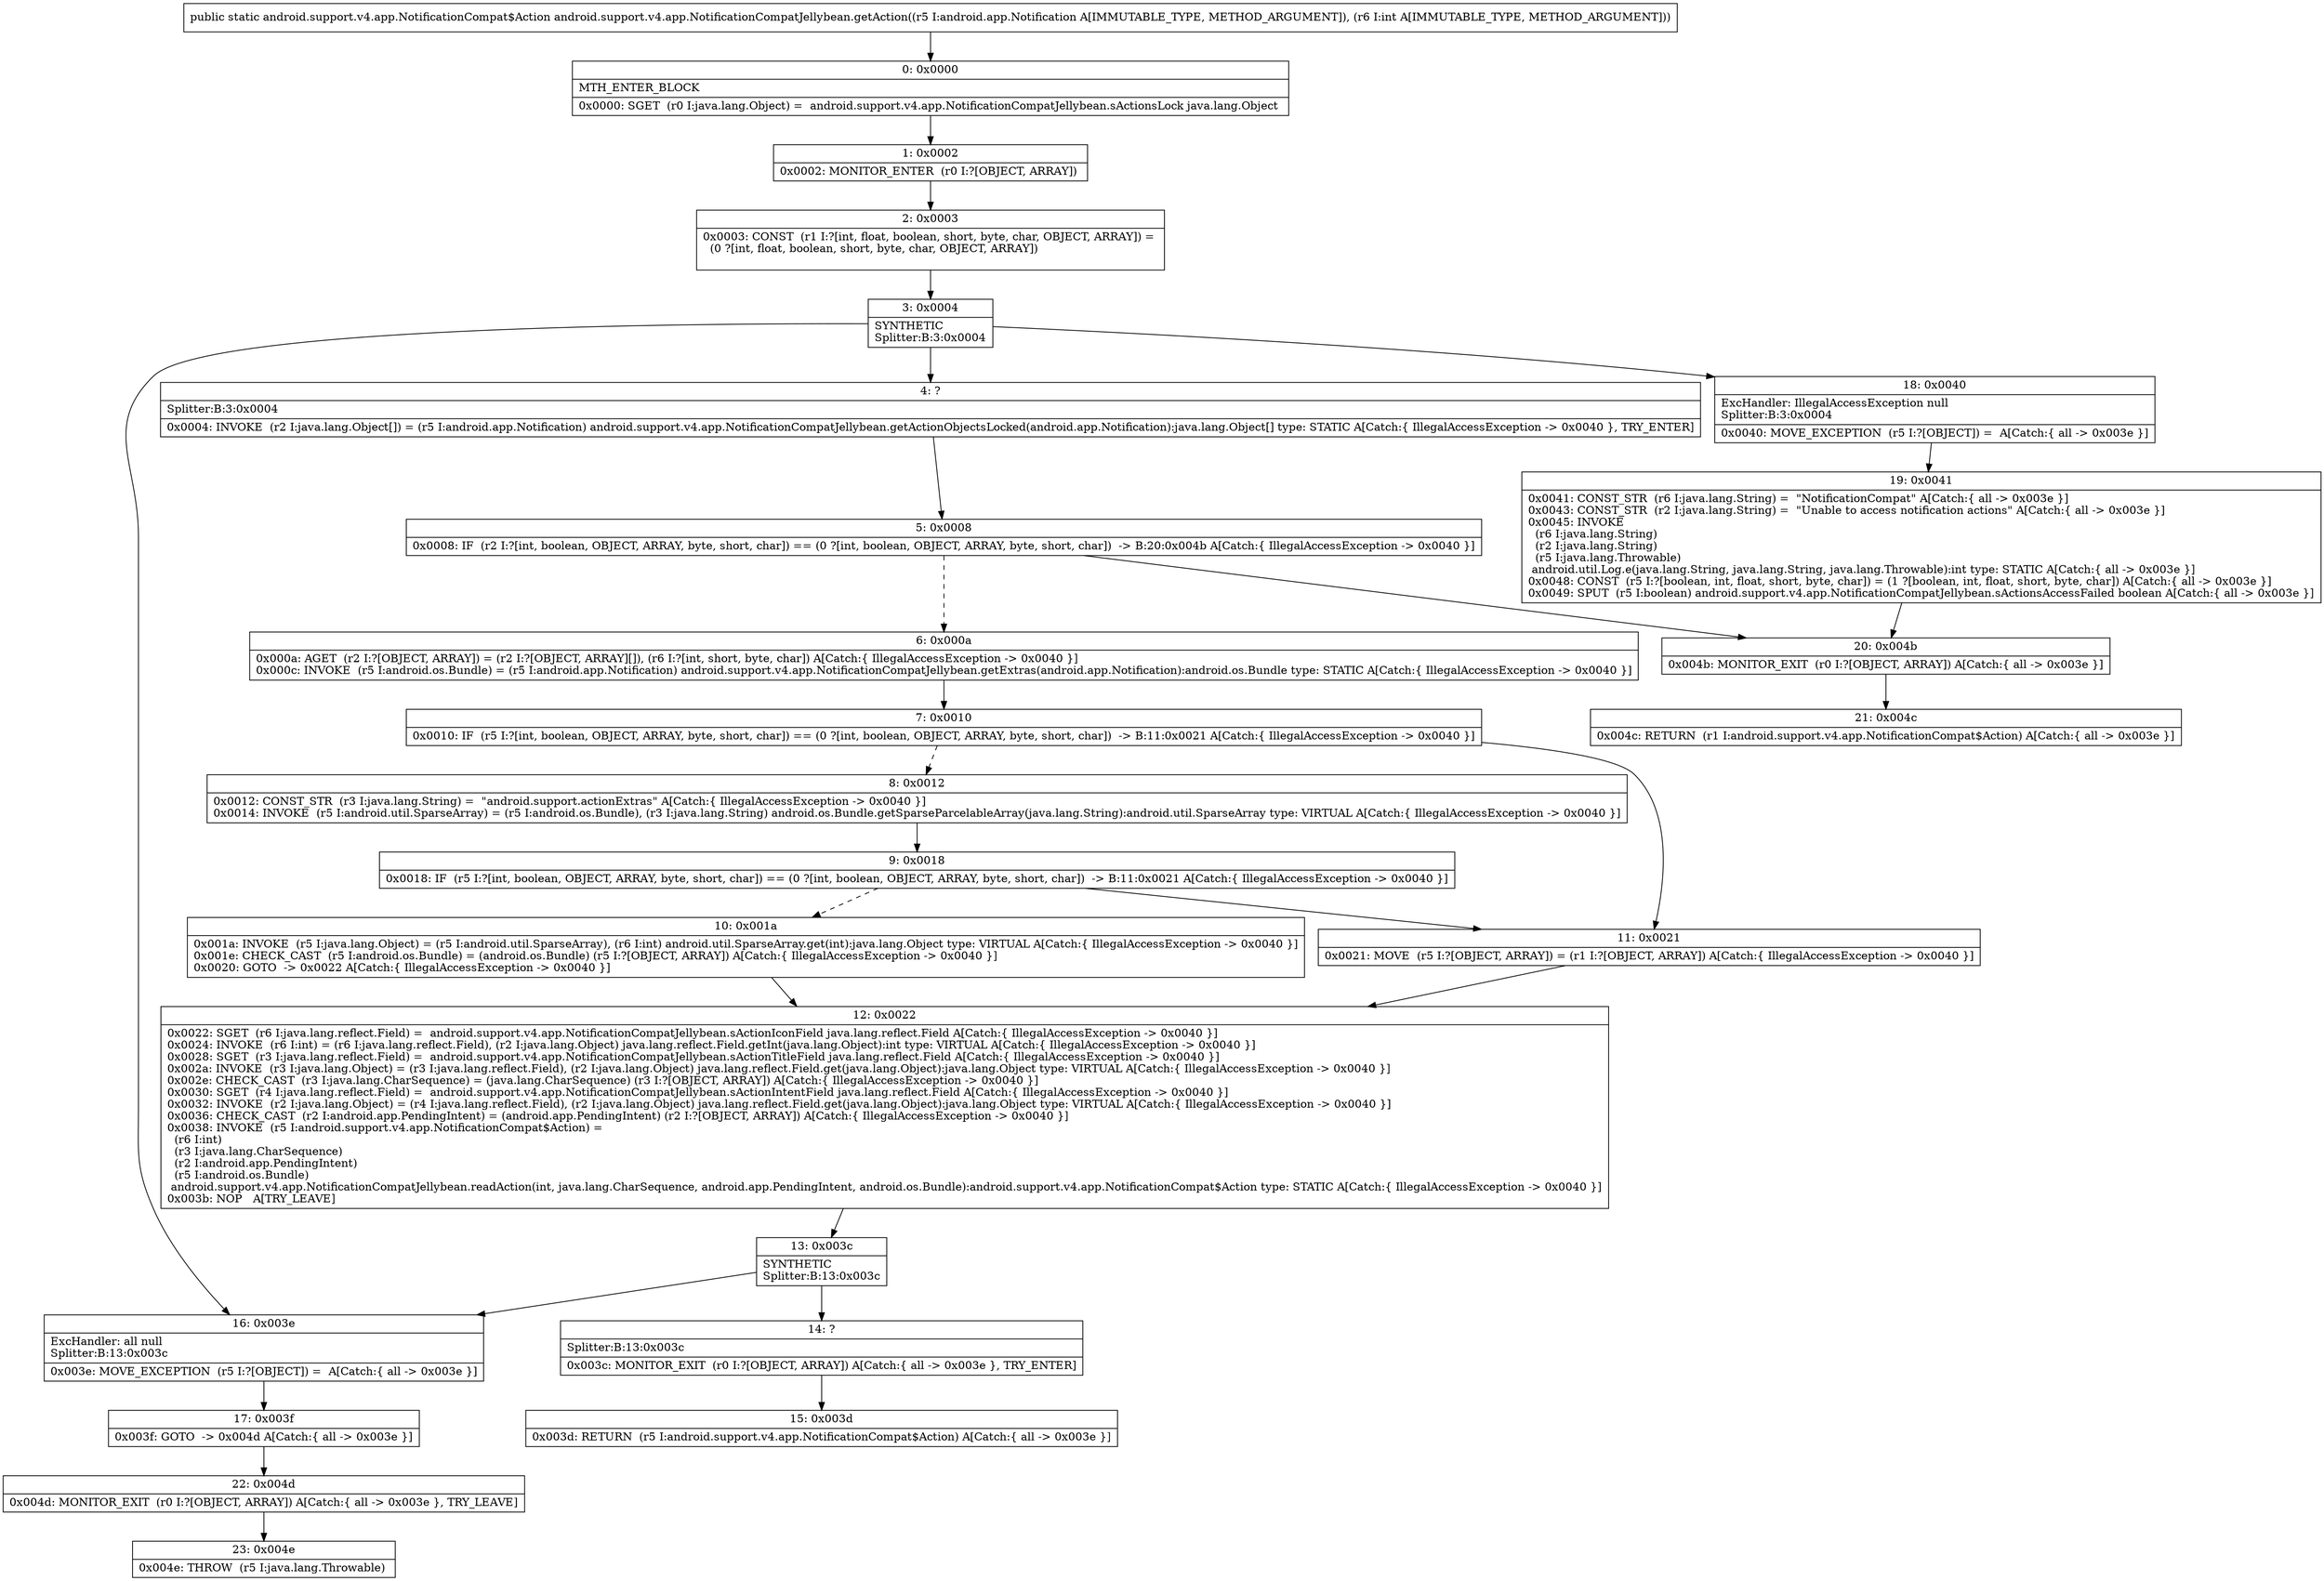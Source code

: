 digraph "CFG forandroid.support.v4.app.NotificationCompatJellybean.getAction(Landroid\/app\/Notification;I)Landroid\/support\/v4\/app\/NotificationCompat$Action;" {
Node_0 [shape=record,label="{0\:\ 0x0000|MTH_ENTER_BLOCK\l|0x0000: SGET  (r0 I:java.lang.Object) =  android.support.v4.app.NotificationCompatJellybean.sActionsLock java.lang.Object \l}"];
Node_1 [shape=record,label="{1\:\ 0x0002|0x0002: MONITOR_ENTER  (r0 I:?[OBJECT, ARRAY]) \l}"];
Node_2 [shape=record,label="{2\:\ 0x0003|0x0003: CONST  (r1 I:?[int, float, boolean, short, byte, char, OBJECT, ARRAY]) = \l  (0 ?[int, float, boolean, short, byte, char, OBJECT, ARRAY])\l \l}"];
Node_3 [shape=record,label="{3\:\ 0x0004|SYNTHETIC\lSplitter:B:3:0x0004\l}"];
Node_4 [shape=record,label="{4\:\ ?|Splitter:B:3:0x0004\l|0x0004: INVOKE  (r2 I:java.lang.Object[]) = (r5 I:android.app.Notification) android.support.v4.app.NotificationCompatJellybean.getActionObjectsLocked(android.app.Notification):java.lang.Object[] type: STATIC A[Catch:\{ IllegalAccessException \-\> 0x0040 \}, TRY_ENTER]\l}"];
Node_5 [shape=record,label="{5\:\ 0x0008|0x0008: IF  (r2 I:?[int, boolean, OBJECT, ARRAY, byte, short, char]) == (0 ?[int, boolean, OBJECT, ARRAY, byte, short, char])  \-\> B:20:0x004b A[Catch:\{ IllegalAccessException \-\> 0x0040 \}]\l}"];
Node_6 [shape=record,label="{6\:\ 0x000a|0x000a: AGET  (r2 I:?[OBJECT, ARRAY]) = (r2 I:?[OBJECT, ARRAY][]), (r6 I:?[int, short, byte, char]) A[Catch:\{ IllegalAccessException \-\> 0x0040 \}]\l0x000c: INVOKE  (r5 I:android.os.Bundle) = (r5 I:android.app.Notification) android.support.v4.app.NotificationCompatJellybean.getExtras(android.app.Notification):android.os.Bundle type: STATIC A[Catch:\{ IllegalAccessException \-\> 0x0040 \}]\l}"];
Node_7 [shape=record,label="{7\:\ 0x0010|0x0010: IF  (r5 I:?[int, boolean, OBJECT, ARRAY, byte, short, char]) == (0 ?[int, boolean, OBJECT, ARRAY, byte, short, char])  \-\> B:11:0x0021 A[Catch:\{ IllegalAccessException \-\> 0x0040 \}]\l}"];
Node_8 [shape=record,label="{8\:\ 0x0012|0x0012: CONST_STR  (r3 I:java.lang.String) =  \"android.support.actionExtras\" A[Catch:\{ IllegalAccessException \-\> 0x0040 \}]\l0x0014: INVOKE  (r5 I:android.util.SparseArray) = (r5 I:android.os.Bundle), (r3 I:java.lang.String) android.os.Bundle.getSparseParcelableArray(java.lang.String):android.util.SparseArray type: VIRTUAL A[Catch:\{ IllegalAccessException \-\> 0x0040 \}]\l}"];
Node_9 [shape=record,label="{9\:\ 0x0018|0x0018: IF  (r5 I:?[int, boolean, OBJECT, ARRAY, byte, short, char]) == (0 ?[int, boolean, OBJECT, ARRAY, byte, short, char])  \-\> B:11:0x0021 A[Catch:\{ IllegalAccessException \-\> 0x0040 \}]\l}"];
Node_10 [shape=record,label="{10\:\ 0x001a|0x001a: INVOKE  (r5 I:java.lang.Object) = (r5 I:android.util.SparseArray), (r6 I:int) android.util.SparseArray.get(int):java.lang.Object type: VIRTUAL A[Catch:\{ IllegalAccessException \-\> 0x0040 \}]\l0x001e: CHECK_CAST  (r5 I:android.os.Bundle) = (android.os.Bundle) (r5 I:?[OBJECT, ARRAY]) A[Catch:\{ IllegalAccessException \-\> 0x0040 \}]\l0x0020: GOTO  \-\> 0x0022 A[Catch:\{ IllegalAccessException \-\> 0x0040 \}]\l}"];
Node_11 [shape=record,label="{11\:\ 0x0021|0x0021: MOVE  (r5 I:?[OBJECT, ARRAY]) = (r1 I:?[OBJECT, ARRAY]) A[Catch:\{ IllegalAccessException \-\> 0x0040 \}]\l}"];
Node_12 [shape=record,label="{12\:\ 0x0022|0x0022: SGET  (r6 I:java.lang.reflect.Field) =  android.support.v4.app.NotificationCompatJellybean.sActionIconField java.lang.reflect.Field A[Catch:\{ IllegalAccessException \-\> 0x0040 \}]\l0x0024: INVOKE  (r6 I:int) = (r6 I:java.lang.reflect.Field), (r2 I:java.lang.Object) java.lang.reflect.Field.getInt(java.lang.Object):int type: VIRTUAL A[Catch:\{ IllegalAccessException \-\> 0x0040 \}]\l0x0028: SGET  (r3 I:java.lang.reflect.Field) =  android.support.v4.app.NotificationCompatJellybean.sActionTitleField java.lang.reflect.Field A[Catch:\{ IllegalAccessException \-\> 0x0040 \}]\l0x002a: INVOKE  (r3 I:java.lang.Object) = (r3 I:java.lang.reflect.Field), (r2 I:java.lang.Object) java.lang.reflect.Field.get(java.lang.Object):java.lang.Object type: VIRTUAL A[Catch:\{ IllegalAccessException \-\> 0x0040 \}]\l0x002e: CHECK_CAST  (r3 I:java.lang.CharSequence) = (java.lang.CharSequence) (r3 I:?[OBJECT, ARRAY]) A[Catch:\{ IllegalAccessException \-\> 0x0040 \}]\l0x0030: SGET  (r4 I:java.lang.reflect.Field) =  android.support.v4.app.NotificationCompatJellybean.sActionIntentField java.lang.reflect.Field A[Catch:\{ IllegalAccessException \-\> 0x0040 \}]\l0x0032: INVOKE  (r2 I:java.lang.Object) = (r4 I:java.lang.reflect.Field), (r2 I:java.lang.Object) java.lang.reflect.Field.get(java.lang.Object):java.lang.Object type: VIRTUAL A[Catch:\{ IllegalAccessException \-\> 0x0040 \}]\l0x0036: CHECK_CAST  (r2 I:android.app.PendingIntent) = (android.app.PendingIntent) (r2 I:?[OBJECT, ARRAY]) A[Catch:\{ IllegalAccessException \-\> 0x0040 \}]\l0x0038: INVOKE  (r5 I:android.support.v4.app.NotificationCompat$Action) = \l  (r6 I:int)\l  (r3 I:java.lang.CharSequence)\l  (r2 I:android.app.PendingIntent)\l  (r5 I:android.os.Bundle)\l android.support.v4.app.NotificationCompatJellybean.readAction(int, java.lang.CharSequence, android.app.PendingIntent, android.os.Bundle):android.support.v4.app.NotificationCompat$Action type: STATIC A[Catch:\{ IllegalAccessException \-\> 0x0040 \}]\l0x003b: NOP   A[TRY_LEAVE]\l}"];
Node_13 [shape=record,label="{13\:\ 0x003c|SYNTHETIC\lSplitter:B:13:0x003c\l}"];
Node_14 [shape=record,label="{14\:\ ?|Splitter:B:13:0x003c\l|0x003c: MONITOR_EXIT  (r0 I:?[OBJECT, ARRAY]) A[Catch:\{ all \-\> 0x003e \}, TRY_ENTER]\l}"];
Node_15 [shape=record,label="{15\:\ 0x003d|0x003d: RETURN  (r5 I:android.support.v4.app.NotificationCompat$Action) A[Catch:\{ all \-\> 0x003e \}]\l}"];
Node_16 [shape=record,label="{16\:\ 0x003e|ExcHandler: all null\lSplitter:B:13:0x003c\l|0x003e: MOVE_EXCEPTION  (r5 I:?[OBJECT]) =  A[Catch:\{ all \-\> 0x003e \}]\l}"];
Node_17 [shape=record,label="{17\:\ 0x003f|0x003f: GOTO  \-\> 0x004d A[Catch:\{ all \-\> 0x003e \}]\l}"];
Node_18 [shape=record,label="{18\:\ 0x0040|ExcHandler: IllegalAccessException null\lSplitter:B:3:0x0004\l|0x0040: MOVE_EXCEPTION  (r5 I:?[OBJECT]) =  A[Catch:\{ all \-\> 0x003e \}]\l}"];
Node_19 [shape=record,label="{19\:\ 0x0041|0x0041: CONST_STR  (r6 I:java.lang.String) =  \"NotificationCompat\" A[Catch:\{ all \-\> 0x003e \}]\l0x0043: CONST_STR  (r2 I:java.lang.String) =  \"Unable to access notification actions\" A[Catch:\{ all \-\> 0x003e \}]\l0x0045: INVOKE  \l  (r6 I:java.lang.String)\l  (r2 I:java.lang.String)\l  (r5 I:java.lang.Throwable)\l android.util.Log.e(java.lang.String, java.lang.String, java.lang.Throwable):int type: STATIC A[Catch:\{ all \-\> 0x003e \}]\l0x0048: CONST  (r5 I:?[boolean, int, float, short, byte, char]) = (1 ?[boolean, int, float, short, byte, char]) A[Catch:\{ all \-\> 0x003e \}]\l0x0049: SPUT  (r5 I:boolean) android.support.v4.app.NotificationCompatJellybean.sActionsAccessFailed boolean A[Catch:\{ all \-\> 0x003e \}]\l}"];
Node_20 [shape=record,label="{20\:\ 0x004b|0x004b: MONITOR_EXIT  (r0 I:?[OBJECT, ARRAY]) A[Catch:\{ all \-\> 0x003e \}]\l}"];
Node_21 [shape=record,label="{21\:\ 0x004c|0x004c: RETURN  (r1 I:android.support.v4.app.NotificationCompat$Action) A[Catch:\{ all \-\> 0x003e \}]\l}"];
Node_22 [shape=record,label="{22\:\ 0x004d|0x004d: MONITOR_EXIT  (r0 I:?[OBJECT, ARRAY]) A[Catch:\{ all \-\> 0x003e \}, TRY_LEAVE]\l}"];
Node_23 [shape=record,label="{23\:\ 0x004e|0x004e: THROW  (r5 I:java.lang.Throwable) \l}"];
MethodNode[shape=record,label="{public static android.support.v4.app.NotificationCompat$Action android.support.v4.app.NotificationCompatJellybean.getAction((r5 I:android.app.Notification A[IMMUTABLE_TYPE, METHOD_ARGUMENT]), (r6 I:int A[IMMUTABLE_TYPE, METHOD_ARGUMENT])) }"];
MethodNode -> Node_0;
Node_0 -> Node_1;
Node_1 -> Node_2;
Node_2 -> Node_3;
Node_3 -> Node_4;
Node_3 -> Node_18;
Node_3 -> Node_16;
Node_4 -> Node_5;
Node_5 -> Node_6[style=dashed];
Node_5 -> Node_20;
Node_6 -> Node_7;
Node_7 -> Node_8[style=dashed];
Node_7 -> Node_11;
Node_8 -> Node_9;
Node_9 -> Node_10[style=dashed];
Node_9 -> Node_11;
Node_10 -> Node_12;
Node_11 -> Node_12;
Node_12 -> Node_13;
Node_13 -> Node_14;
Node_13 -> Node_16;
Node_14 -> Node_15;
Node_16 -> Node_17;
Node_17 -> Node_22;
Node_18 -> Node_19;
Node_19 -> Node_20;
Node_20 -> Node_21;
Node_22 -> Node_23;
}

